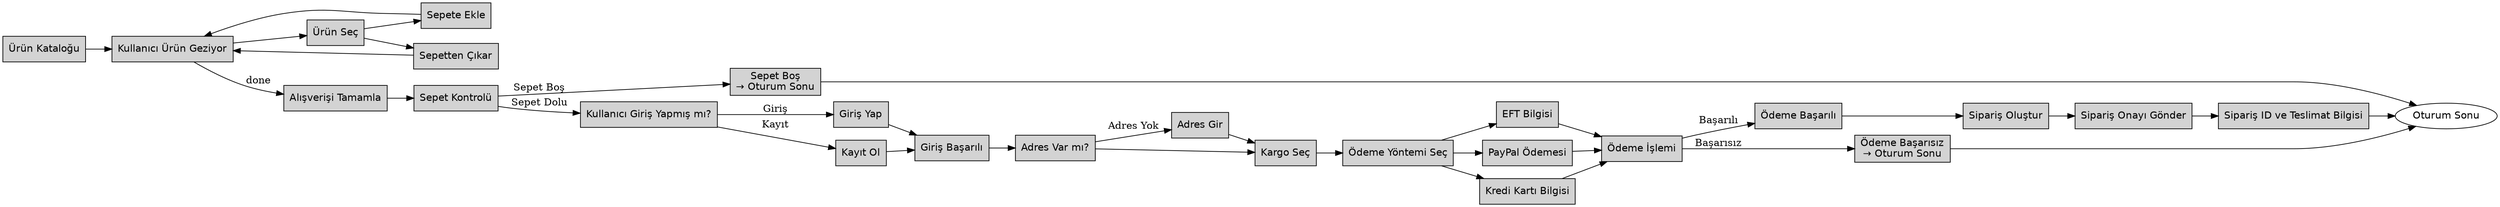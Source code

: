 digraph OnlineShoppingFlow {
    rankdir=LR;
    node [shape=box, style=filled, fillcolor=lightgrey, fontname="Helvetica"];

    Start [label="Ürün Kataloğu"];
    Browse [label="Kullanıcı Ürün Geziyor"];
    SelectProduct [label="Ürün Seç"];
    AddToCart [label="Sepete Ekle"];
    RemoveFromCart [label="Sepetten Çıkar"];
    DoneBrowsing [label="Alışverişi Tamamla"];
    CheckCart [label="Sepet Kontrolü"];
    EmptyCart [label="Sepet Boş\n→ Oturum Sonu"];

    LoginCheck [label="Kullanıcı Giriş Yapmış mı?"];
    Login [label="Giriş Yap"];
    Register [label="Kayıt Ol"];
    LoginSuccess [label="Giriş Başarılı"];

    AddressCheck [label="Adres Var mı?"];
    EnterAddress [label="Adres Gir"];
    ShippingOptions [label="Kargo Seç"];
    PaymentOptions [label="Ödeme Yöntemi Seç"];
    CreditCard [label="Kredi Kartı Bilgisi"];
    EFT [label="EFT Bilgisi"];
    PayPal [label="PayPal Ödemesi"];
    PaymentFailed [label="Ödeme Başarısız\n→ Oturum Sonu"];

    ProcessPayment [label="Ödeme İşlemi"];
    PaymentSuccess [label="Ödeme Başarılı"];
    CreateOrder [label="Sipariş Oluştur"];
    Confirmation [label="Sipariş Onayı Gönder"];
    ShowOrderID [label="Sipariş ID ve Teslimat Bilgisi"];
    EndSession [label="Oturum Sonu", shape=ellipse, fillcolor=white];

    // Geçişler
    Start -> Browse;
    Browse -> SelectProduct;
    SelectProduct -> AddToCart;
    SelectProduct -> RemoveFromCart;
    AddToCart -> Browse;
    RemoveFromCart -> Browse;
    Browse -> DoneBrowsing [label="done"];
    DoneBrowsing -> CheckCart;
    CheckCart -> EmptyCart [label="Sepet Boş"];
    CheckCart -> LoginCheck [label="Sepet Dolu"];

    LoginCheck -> Login [label="Giriş"];
    LoginCheck -> Register [label="Kayıt"];
    Login -> LoginSuccess;
    Register -> LoginSuccess;
    LoginSuccess -> AddressCheck;
    AddressCheck -> EnterAddress [label="Adres Yok"];
    AddressCheck -> ShippingOptions;
    EnterAddress -> ShippingOptions;

    ShippingOptions -> PaymentOptions;
    PaymentOptions -> CreditCard;
    PaymentOptions -> EFT;
    PaymentOptions -> PayPal;

    CreditCard -> ProcessPayment;
    EFT -> ProcessPayment;
    PayPal -> ProcessPayment;

    ProcessPayment -> PaymentSuccess [label="Başarılı"];
    ProcessPayment -> PaymentFailed [label="Başarısız"];
    PaymentFailed -> EndSession;

    PaymentSuccess -> CreateOrder;
    CreateOrder -> Confirmation;
    Confirmation -> ShowOrderID;
    ShowOrderID -> EndSession;
    EmptyCart -> EndSession;
}
